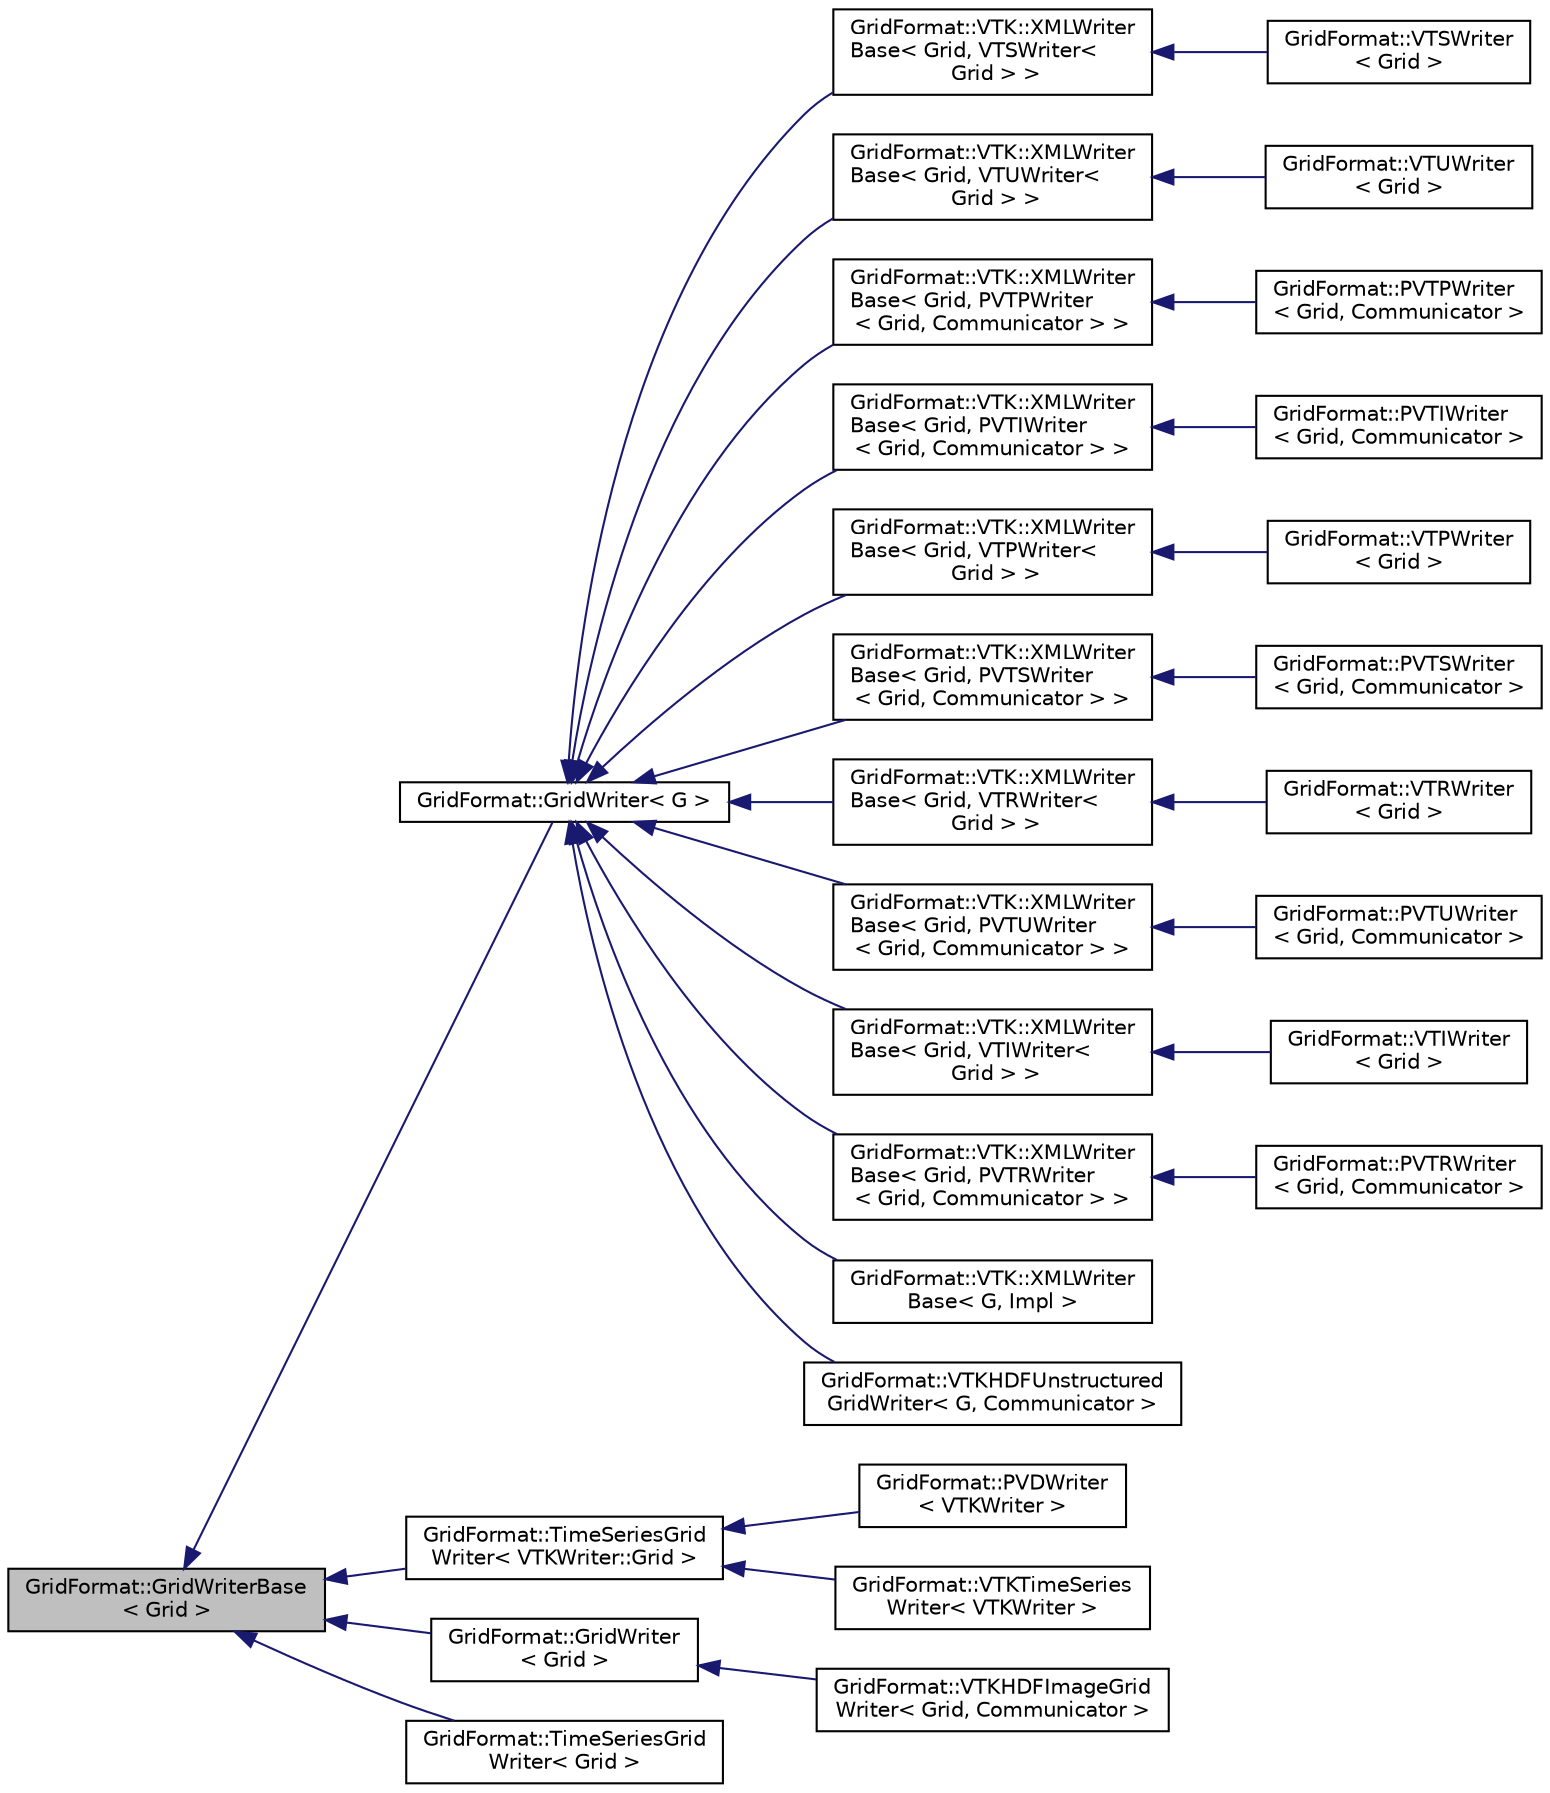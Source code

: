 digraph "GridFormat::GridWriterBase&lt; Grid &gt;"
{
 // LATEX_PDF_SIZE
  edge [fontname="Helvetica",fontsize="10",labelfontname="Helvetica",labelfontsize="10"];
  node [fontname="Helvetica",fontsize="10",shape=record];
  rankdir="LR";
  Node1 [label="GridFormat::GridWriterBase\l\< Grid \>",height=0.2,width=0.4,color="black", fillcolor="grey75", style="filled", fontcolor="black",tooltip="Base class for all writer implementations."];
  Node1 -> Node2 [dir="back",color="midnightblue",fontsize="10",style="solid",fontname="Helvetica"];
  Node2 [label="GridFormat::GridWriter\< G \>",height=0.2,width=0.4,color="black", fillcolor="white", style="filled",URL="$classGridFormat_1_1GridWriter.html",tooltip=" "];
  Node2 -> Node3 [dir="back",color="midnightblue",fontsize="10",style="solid",fontname="Helvetica"];
  Node3 [label="GridFormat::VTK::XMLWriter\lBase\< Grid, VTSWriter\<\l Grid \> \>",height=0.2,width=0.4,color="black", fillcolor="white", style="filled",URL="$classGridFormat_1_1VTK_1_1XMLWriterBase.html",tooltip=" "];
  Node3 -> Node4 [dir="back",color="midnightblue",fontsize="10",style="solid",fontname="Helvetica"];
  Node4 [label="GridFormat::VTSWriter\l\< Grid \>",height=0.2,width=0.4,color="black", fillcolor="white", style="filled",URL="$classGridFormat_1_1VTSWriter.html",tooltip="Writer for .vts file format."];
  Node2 -> Node5 [dir="back",color="midnightblue",fontsize="10",style="solid",fontname="Helvetica"];
  Node5 [label="GridFormat::VTK::XMLWriter\lBase\< Grid, VTUWriter\<\l Grid \> \>",height=0.2,width=0.4,color="black", fillcolor="white", style="filled",URL="$classGridFormat_1_1VTK_1_1XMLWriterBase.html",tooltip=" "];
  Node5 -> Node6 [dir="back",color="midnightblue",fontsize="10",style="solid",fontname="Helvetica"];
  Node6 [label="GridFormat::VTUWriter\l\< Grid \>",height=0.2,width=0.4,color="black", fillcolor="white", style="filled",URL="$classGridFormat_1_1VTUWriter.html",tooltip="Writer for .vtu file format."];
  Node2 -> Node7 [dir="back",color="midnightblue",fontsize="10",style="solid",fontname="Helvetica"];
  Node7 [label="GridFormat::VTK::XMLWriter\lBase\< Grid, PVTPWriter\l\< Grid, Communicator \> \>",height=0.2,width=0.4,color="black", fillcolor="white", style="filled",URL="$classGridFormat_1_1VTK_1_1XMLWriterBase.html",tooltip=" "];
  Node7 -> Node8 [dir="back",color="midnightblue",fontsize="10",style="solid",fontname="Helvetica"];
  Node8 [label="GridFormat::PVTPWriter\l\< Grid, Communicator \>",height=0.2,width=0.4,color="black", fillcolor="white", style="filled",URL="$classGridFormat_1_1PVTPWriter.html",tooltip="Writer for parallel .pvtu files."];
  Node2 -> Node9 [dir="back",color="midnightblue",fontsize="10",style="solid",fontname="Helvetica"];
  Node9 [label="GridFormat::VTK::XMLWriter\lBase\< Grid, PVTIWriter\l\< Grid, Communicator \> \>",height=0.2,width=0.4,color="black", fillcolor="white", style="filled",URL="$classGridFormat_1_1VTK_1_1XMLWriterBase.html",tooltip=" "];
  Node9 -> Node10 [dir="back",color="midnightblue",fontsize="10",style="solid",fontname="Helvetica"];
  Node10 [label="GridFormat::PVTIWriter\l\< Grid, Communicator \>",height=0.2,width=0.4,color="black", fillcolor="white", style="filled",URL="$classGridFormat_1_1PVTIWriter.html",tooltip="Writer for parallel .pvti files."];
  Node2 -> Node11 [dir="back",color="midnightblue",fontsize="10",style="solid",fontname="Helvetica"];
  Node11 [label="GridFormat::VTK::XMLWriter\lBase\< Grid, VTPWriter\<\l Grid \> \>",height=0.2,width=0.4,color="black", fillcolor="white", style="filled",URL="$classGridFormat_1_1VTK_1_1XMLWriterBase.html",tooltip=" "];
  Node11 -> Node12 [dir="back",color="midnightblue",fontsize="10",style="solid",fontname="Helvetica"];
  Node12 [label="GridFormat::VTPWriter\l\< Grid \>",height=0.2,width=0.4,color="black", fillcolor="white", style="filled",URL="$classGridFormat_1_1VTPWriter.html",tooltip="Writer for .vtu file format."];
  Node2 -> Node13 [dir="back",color="midnightblue",fontsize="10",style="solid",fontname="Helvetica"];
  Node13 [label="GridFormat::VTK::XMLWriter\lBase\< Grid, PVTSWriter\l\< Grid, Communicator \> \>",height=0.2,width=0.4,color="black", fillcolor="white", style="filled",URL="$classGridFormat_1_1VTK_1_1XMLWriterBase.html",tooltip=" "];
  Node13 -> Node14 [dir="back",color="midnightblue",fontsize="10",style="solid",fontname="Helvetica"];
  Node14 [label="GridFormat::PVTSWriter\l\< Grid, Communicator \>",height=0.2,width=0.4,color="black", fillcolor="white", style="filled",URL="$classGridFormat_1_1PVTSWriter.html",tooltip="Writer for parallel .pvts files."];
  Node2 -> Node15 [dir="back",color="midnightblue",fontsize="10",style="solid",fontname="Helvetica"];
  Node15 [label="GridFormat::VTK::XMLWriter\lBase\< Grid, VTRWriter\<\l Grid \> \>",height=0.2,width=0.4,color="black", fillcolor="white", style="filled",URL="$classGridFormat_1_1VTK_1_1XMLWriterBase.html",tooltip=" "];
  Node15 -> Node16 [dir="back",color="midnightblue",fontsize="10",style="solid",fontname="Helvetica"];
  Node16 [label="GridFormat::VTRWriter\l\< Grid \>",height=0.2,width=0.4,color="black", fillcolor="white", style="filled",URL="$classGridFormat_1_1VTRWriter.html",tooltip="Writer for .vtr file format."];
  Node2 -> Node17 [dir="back",color="midnightblue",fontsize="10",style="solid",fontname="Helvetica"];
  Node17 [label="GridFormat::VTK::XMLWriter\lBase\< Grid, PVTUWriter\l\< Grid, Communicator \> \>",height=0.2,width=0.4,color="black", fillcolor="white", style="filled",URL="$classGridFormat_1_1VTK_1_1XMLWriterBase.html",tooltip=" "];
  Node17 -> Node18 [dir="back",color="midnightblue",fontsize="10",style="solid",fontname="Helvetica"];
  Node18 [label="GridFormat::PVTUWriter\l\< Grid, Communicator \>",height=0.2,width=0.4,color="black", fillcolor="white", style="filled",URL="$classGridFormat_1_1PVTUWriter.html",tooltip="Writer for parallel .pvtu files."];
  Node2 -> Node19 [dir="back",color="midnightblue",fontsize="10",style="solid",fontname="Helvetica"];
  Node19 [label="GridFormat::VTK::XMLWriter\lBase\< Grid, VTIWriter\<\l Grid \> \>",height=0.2,width=0.4,color="black", fillcolor="white", style="filled",URL="$classGridFormat_1_1VTK_1_1XMLWriterBase.html",tooltip=" "];
  Node19 -> Node20 [dir="back",color="midnightblue",fontsize="10",style="solid",fontname="Helvetica"];
  Node20 [label="GridFormat::VTIWriter\l\< Grid \>",height=0.2,width=0.4,color="black", fillcolor="white", style="filled",URL="$classGridFormat_1_1VTIWriter.html",tooltip="Writer for .vti file format."];
  Node2 -> Node21 [dir="back",color="midnightblue",fontsize="10",style="solid",fontname="Helvetica"];
  Node21 [label="GridFormat::VTK::XMLWriter\lBase\< Grid, PVTRWriter\l\< Grid, Communicator \> \>",height=0.2,width=0.4,color="black", fillcolor="white", style="filled",URL="$classGridFormat_1_1VTK_1_1XMLWriterBase.html",tooltip=" "];
  Node21 -> Node22 [dir="back",color="midnightblue",fontsize="10",style="solid",fontname="Helvetica"];
  Node22 [label="GridFormat::PVTRWriter\l\< Grid, Communicator \>",height=0.2,width=0.4,color="black", fillcolor="white", style="filled",URL="$classGridFormat_1_1PVTRWriter.html",tooltip="Writer for parallel .pvtr files."];
  Node2 -> Node23 [dir="back",color="midnightblue",fontsize="10",style="solid",fontname="Helvetica"];
  Node23 [label="GridFormat::VTK::XMLWriter\lBase\< G, Impl \>",height=0.2,width=0.4,color="black", fillcolor="white", style="filled",URL="$classGridFormat_1_1VTK_1_1XMLWriterBase.html",tooltip="Base class for VTK-XML Writer implementations."];
  Node2 -> Node24 [dir="back",color="midnightblue",fontsize="10",style="solid",fontname="Helvetica"];
  Node24 [label="GridFormat::VTKHDFUnstructured\lGridWriter\< G, Communicator \>",height=0.2,width=0.4,color="black", fillcolor="white", style="filled",URL="$classGridFormat_1_1VTKHDFUnstructuredGridWriter.html",tooltip="TODO: Doc me."];
  Node1 -> Node25 [dir="back",color="midnightblue",fontsize="10",style="solid",fontname="Helvetica"];
  Node25 [label="GridFormat::TimeSeriesGrid\lWriter\< VTKWriter::Grid \>",height=0.2,width=0.4,color="black", fillcolor="white", style="filled",URL="$classGridFormat_1_1TimeSeriesGridWriter.html",tooltip=" "];
  Node25 -> Node26 [dir="back",color="midnightblue",fontsize="10",style="solid",fontname="Helvetica"];
  Node26 [label="GridFormat::PVDWriter\l\< VTKWriter \>",height=0.2,width=0.4,color="black", fillcolor="white", style="filled",URL="$classGridFormat_1_1PVDWriter.html",tooltip="Writer for .pvd time-series file format."];
  Node25 -> Node27 [dir="back",color="midnightblue",fontsize="10",style="solid",fontname="Helvetica"];
  Node27 [label="GridFormat::VTKTimeSeries\lWriter\< VTKWriter \>",height=0.2,width=0.4,color="black", fillcolor="white", style="filled",URL="$classGridFormat_1_1VTKTimeSeriesWriter.html",tooltip="TODO: Doc me."];
  Node1 -> Node28 [dir="back",color="midnightblue",fontsize="10",style="solid",fontname="Helvetica"];
  Node28 [label="GridFormat::GridWriter\l\< Grid \>",height=0.2,width=0.4,color="black", fillcolor="white", style="filled",URL="$classGridFormat_1_1GridWriter.html",tooltip="Abstract base class for grid file writers."];
  Node28 -> Node29 [dir="back",color="midnightblue",fontsize="10",style="solid",fontname="Helvetica"];
  Node29 [label="GridFormat::VTKHDFImageGrid\lWriter\< Grid, Communicator \>",height=0.2,width=0.4,color="black", fillcolor="white", style="filled",URL="$classGridFormat_1_1VTKHDFImageGridWriter.html",tooltip="TODO: Doc me."];
  Node1 -> Node30 [dir="back",color="midnightblue",fontsize="10",style="solid",fontname="Helvetica"];
  Node30 [label="GridFormat::TimeSeriesGrid\lWriter\< Grid \>",height=0.2,width=0.4,color="black", fillcolor="white", style="filled",URL="$classGridFormat_1_1TimeSeriesGridWriter.html",tooltip="Abstract base class for time series file writers."];
}
